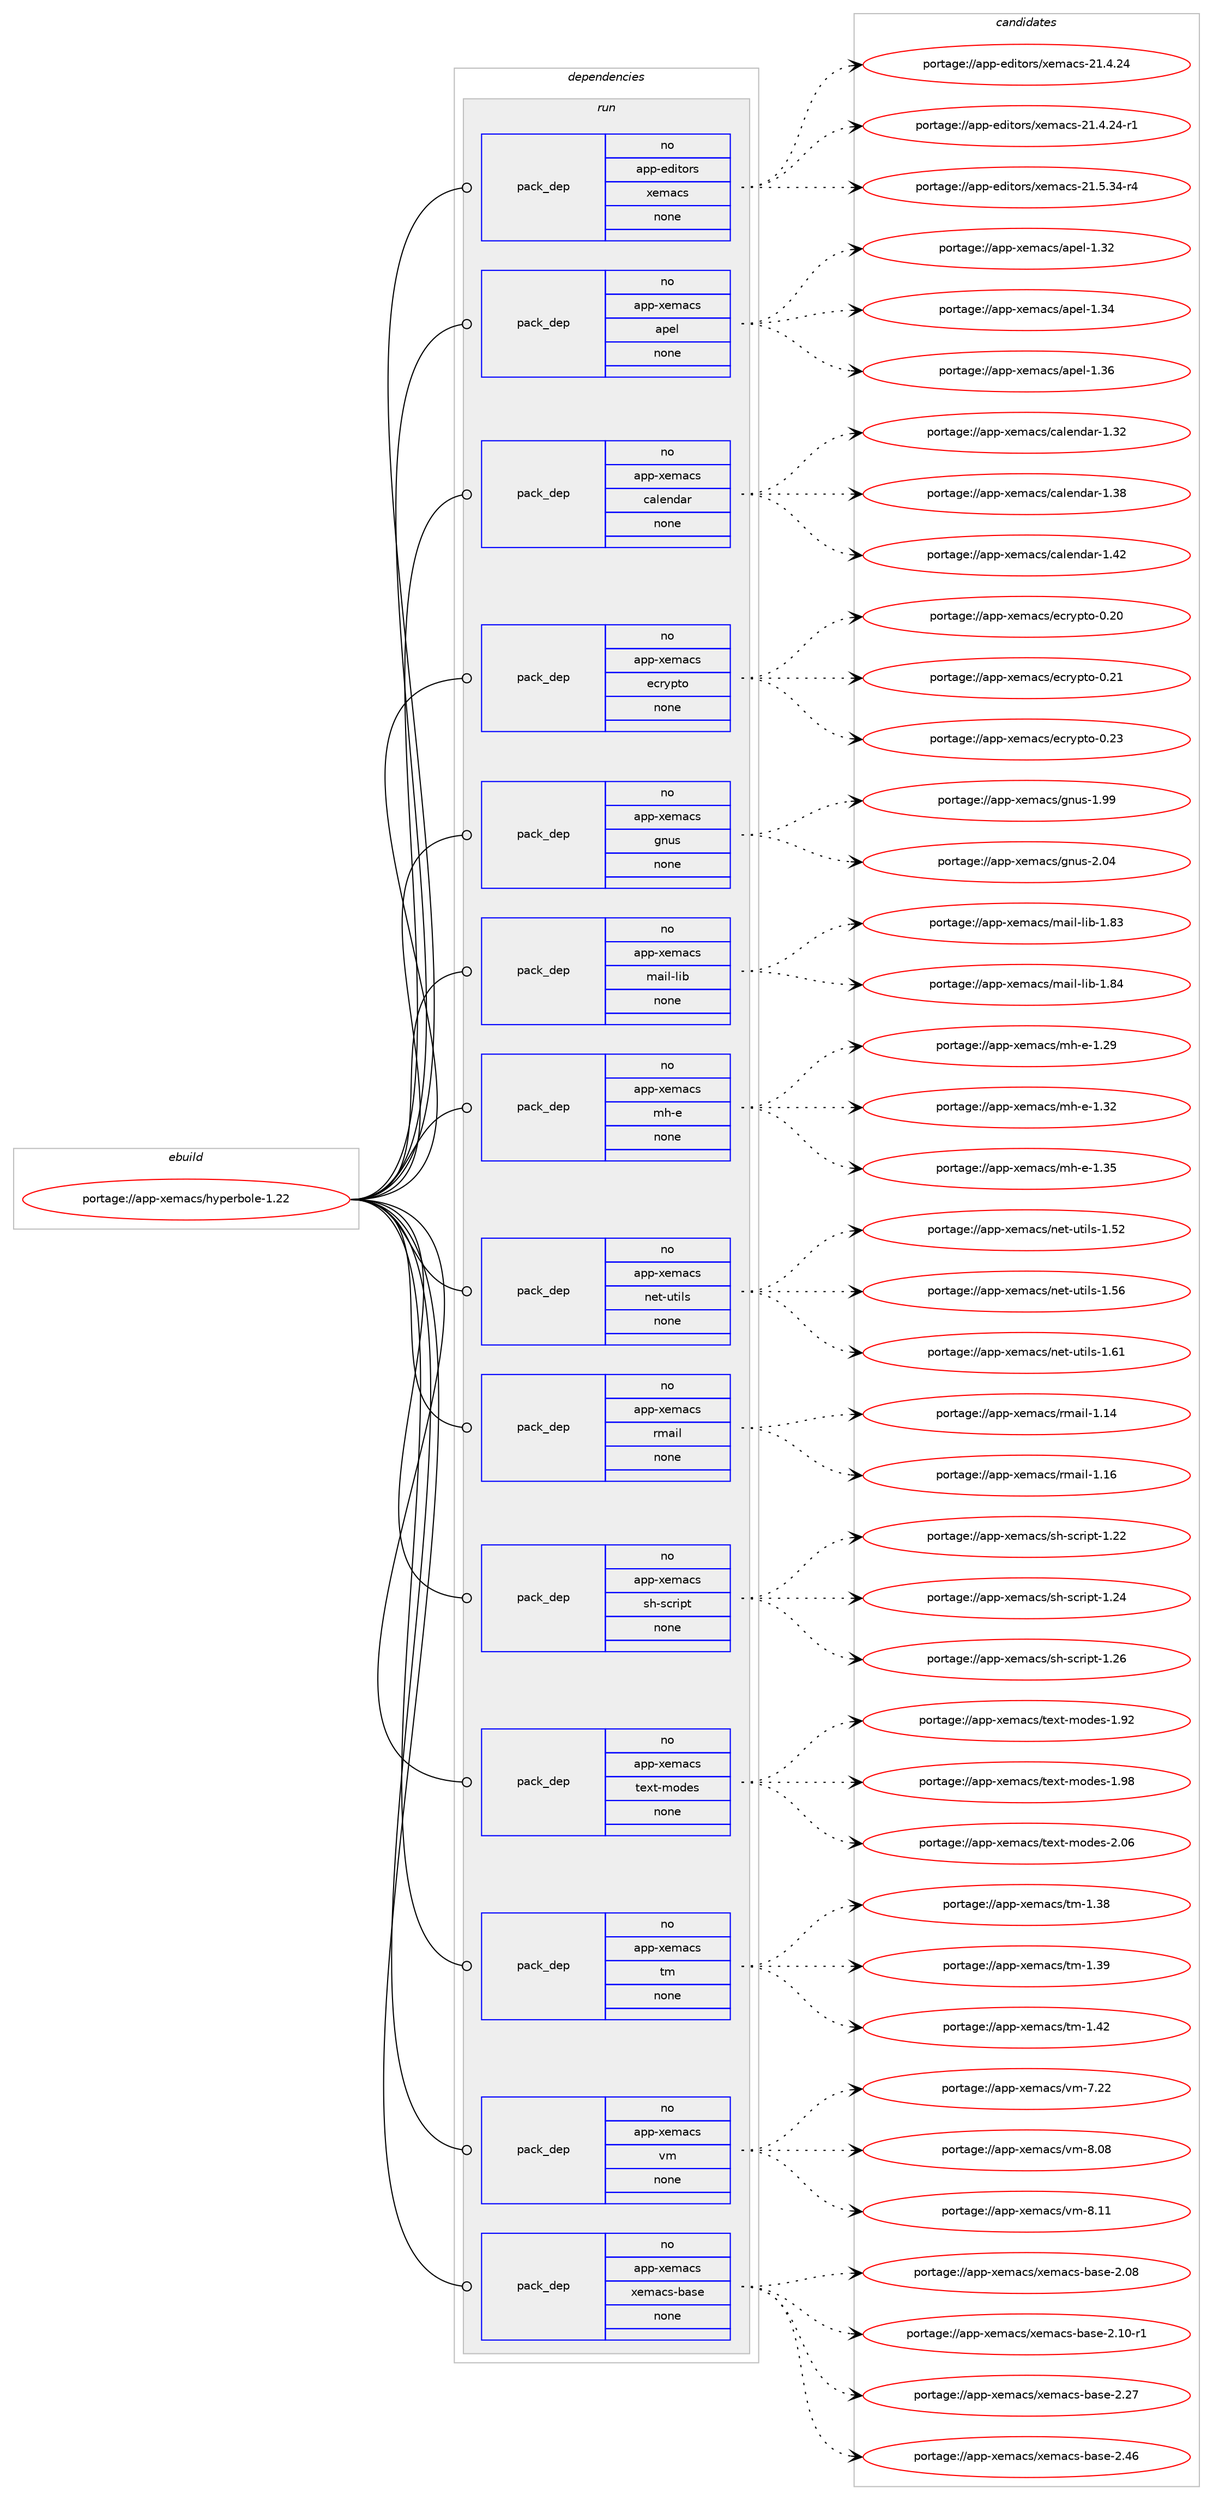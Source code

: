 digraph prolog {

# *************
# Graph options
# *************

newrank=true;
concentrate=true;
compound=true;
graph [rankdir=LR,fontname=Helvetica,fontsize=10,ranksep=1.5];#, ranksep=2.5, nodesep=0.2];
edge  [arrowhead=vee];
node  [fontname=Helvetica,fontsize=10];

# **********
# The ebuild
# **********

subgraph cluster_leftcol {
color=gray;
rank=same;
label=<<i>ebuild</i>>;
id [label="portage://app-xemacs/hyperbole-1.22", color=red, width=4, href="../app-xemacs/hyperbole-1.22.svg"];
}

# ****************
# The dependencies
# ****************

subgraph cluster_midcol {
color=gray;
label=<<i>dependencies</i>>;
subgraph cluster_compile {
fillcolor="#eeeeee";
style=filled;
label=<<i>compile</i>>;
}
subgraph cluster_compileandrun {
fillcolor="#eeeeee";
style=filled;
label=<<i>compile and run</i>>;
}
subgraph cluster_run {
fillcolor="#eeeeee";
style=filled;
label=<<i>run</i>>;
subgraph pack37850 {
dependency50693 [label=<<TABLE BORDER="0" CELLBORDER="1" CELLSPACING="0" CELLPADDING="4" WIDTH="220"><TR><TD ROWSPAN="6" CELLPADDING="30">pack_dep</TD></TR><TR><TD WIDTH="110">no</TD></TR><TR><TD>app-editors</TD></TR><TR><TD>xemacs</TD></TR><TR><TD>none</TD></TR><TR><TD></TD></TR></TABLE>>, shape=none, color=blue];
}
id:e -> dependency50693:w [weight=20,style="solid",arrowhead="odot"];
subgraph pack37851 {
dependency50694 [label=<<TABLE BORDER="0" CELLBORDER="1" CELLSPACING="0" CELLPADDING="4" WIDTH="220"><TR><TD ROWSPAN="6" CELLPADDING="30">pack_dep</TD></TR><TR><TD WIDTH="110">no</TD></TR><TR><TD>app-xemacs</TD></TR><TR><TD>apel</TD></TR><TR><TD>none</TD></TR><TR><TD></TD></TR></TABLE>>, shape=none, color=blue];
}
id:e -> dependency50694:w [weight=20,style="solid",arrowhead="odot"];
subgraph pack37852 {
dependency50695 [label=<<TABLE BORDER="0" CELLBORDER="1" CELLSPACING="0" CELLPADDING="4" WIDTH="220"><TR><TD ROWSPAN="6" CELLPADDING="30">pack_dep</TD></TR><TR><TD WIDTH="110">no</TD></TR><TR><TD>app-xemacs</TD></TR><TR><TD>calendar</TD></TR><TR><TD>none</TD></TR><TR><TD></TD></TR></TABLE>>, shape=none, color=blue];
}
id:e -> dependency50695:w [weight=20,style="solid",arrowhead="odot"];
subgraph pack37853 {
dependency50696 [label=<<TABLE BORDER="0" CELLBORDER="1" CELLSPACING="0" CELLPADDING="4" WIDTH="220"><TR><TD ROWSPAN="6" CELLPADDING="30">pack_dep</TD></TR><TR><TD WIDTH="110">no</TD></TR><TR><TD>app-xemacs</TD></TR><TR><TD>ecrypto</TD></TR><TR><TD>none</TD></TR><TR><TD></TD></TR></TABLE>>, shape=none, color=blue];
}
id:e -> dependency50696:w [weight=20,style="solid",arrowhead="odot"];
subgraph pack37854 {
dependency50697 [label=<<TABLE BORDER="0" CELLBORDER="1" CELLSPACING="0" CELLPADDING="4" WIDTH="220"><TR><TD ROWSPAN="6" CELLPADDING="30">pack_dep</TD></TR><TR><TD WIDTH="110">no</TD></TR><TR><TD>app-xemacs</TD></TR><TR><TD>gnus</TD></TR><TR><TD>none</TD></TR><TR><TD></TD></TR></TABLE>>, shape=none, color=blue];
}
id:e -> dependency50697:w [weight=20,style="solid",arrowhead="odot"];
subgraph pack37855 {
dependency50698 [label=<<TABLE BORDER="0" CELLBORDER="1" CELLSPACING="0" CELLPADDING="4" WIDTH="220"><TR><TD ROWSPAN="6" CELLPADDING="30">pack_dep</TD></TR><TR><TD WIDTH="110">no</TD></TR><TR><TD>app-xemacs</TD></TR><TR><TD>mail-lib</TD></TR><TR><TD>none</TD></TR><TR><TD></TD></TR></TABLE>>, shape=none, color=blue];
}
id:e -> dependency50698:w [weight=20,style="solid",arrowhead="odot"];
subgraph pack37856 {
dependency50699 [label=<<TABLE BORDER="0" CELLBORDER="1" CELLSPACING="0" CELLPADDING="4" WIDTH="220"><TR><TD ROWSPAN="6" CELLPADDING="30">pack_dep</TD></TR><TR><TD WIDTH="110">no</TD></TR><TR><TD>app-xemacs</TD></TR><TR><TD>mh-e</TD></TR><TR><TD>none</TD></TR><TR><TD></TD></TR></TABLE>>, shape=none, color=blue];
}
id:e -> dependency50699:w [weight=20,style="solid",arrowhead="odot"];
subgraph pack37857 {
dependency50700 [label=<<TABLE BORDER="0" CELLBORDER="1" CELLSPACING="0" CELLPADDING="4" WIDTH="220"><TR><TD ROWSPAN="6" CELLPADDING="30">pack_dep</TD></TR><TR><TD WIDTH="110">no</TD></TR><TR><TD>app-xemacs</TD></TR><TR><TD>net-utils</TD></TR><TR><TD>none</TD></TR><TR><TD></TD></TR></TABLE>>, shape=none, color=blue];
}
id:e -> dependency50700:w [weight=20,style="solid",arrowhead="odot"];
subgraph pack37858 {
dependency50701 [label=<<TABLE BORDER="0" CELLBORDER="1" CELLSPACING="0" CELLPADDING="4" WIDTH="220"><TR><TD ROWSPAN="6" CELLPADDING="30">pack_dep</TD></TR><TR><TD WIDTH="110">no</TD></TR><TR><TD>app-xemacs</TD></TR><TR><TD>rmail</TD></TR><TR><TD>none</TD></TR><TR><TD></TD></TR></TABLE>>, shape=none, color=blue];
}
id:e -> dependency50701:w [weight=20,style="solid",arrowhead="odot"];
subgraph pack37859 {
dependency50702 [label=<<TABLE BORDER="0" CELLBORDER="1" CELLSPACING="0" CELLPADDING="4" WIDTH="220"><TR><TD ROWSPAN="6" CELLPADDING="30">pack_dep</TD></TR><TR><TD WIDTH="110">no</TD></TR><TR><TD>app-xemacs</TD></TR><TR><TD>sh-script</TD></TR><TR><TD>none</TD></TR><TR><TD></TD></TR></TABLE>>, shape=none, color=blue];
}
id:e -> dependency50702:w [weight=20,style="solid",arrowhead="odot"];
subgraph pack37860 {
dependency50703 [label=<<TABLE BORDER="0" CELLBORDER="1" CELLSPACING="0" CELLPADDING="4" WIDTH="220"><TR><TD ROWSPAN="6" CELLPADDING="30">pack_dep</TD></TR><TR><TD WIDTH="110">no</TD></TR><TR><TD>app-xemacs</TD></TR><TR><TD>text-modes</TD></TR><TR><TD>none</TD></TR><TR><TD></TD></TR></TABLE>>, shape=none, color=blue];
}
id:e -> dependency50703:w [weight=20,style="solid",arrowhead="odot"];
subgraph pack37861 {
dependency50704 [label=<<TABLE BORDER="0" CELLBORDER="1" CELLSPACING="0" CELLPADDING="4" WIDTH="220"><TR><TD ROWSPAN="6" CELLPADDING="30">pack_dep</TD></TR><TR><TD WIDTH="110">no</TD></TR><TR><TD>app-xemacs</TD></TR><TR><TD>tm</TD></TR><TR><TD>none</TD></TR><TR><TD></TD></TR></TABLE>>, shape=none, color=blue];
}
id:e -> dependency50704:w [weight=20,style="solid",arrowhead="odot"];
subgraph pack37862 {
dependency50705 [label=<<TABLE BORDER="0" CELLBORDER="1" CELLSPACING="0" CELLPADDING="4" WIDTH="220"><TR><TD ROWSPAN="6" CELLPADDING="30">pack_dep</TD></TR><TR><TD WIDTH="110">no</TD></TR><TR><TD>app-xemacs</TD></TR><TR><TD>vm</TD></TR><TR><TD>none</TD></TR><TR><TD></TD></TR></TABLE>>, shape=none, color=blue];
}
id:e -> dependency50705:w [weight=20,style="solid",arrowhead="odot"];
subgraph pack37863 {
dependency50706 [label=<<TABLE BORDER="0" CELLBORDER="1" CELLSPACING="0" CELLPADDING="4" WIDTH="220"><TR><TD ROWSPAN="6" CELLPADDING="30">pack_dep</TD></TR><TR><TD WIDTH="110">no</TD></TR><TR><TD>app-xemacs</TD></TR><TR><TD>xemacs-base</TD></TR><TR><TD>none</TD></TR><TR><TD></TD></TR></TABLE>>, shape=none, color=blue];
}
id:e -> dependency50706:w [weight=20,style="solid",arrowhead="odot"];
}
}

# **************
# The candidates
# **************

subgraph cluster_choices {
rank=same;
color=gray;
label=<<i>candidates</i>>;

subgraph choice37850 {
color=black;
nodesep=1;
choiceportage97112112451011001051161111141154712010110997991154550494652465052 [label="portage://app-editors/xemacs-21.4.24", color=red, width=4,href="../app-editors/xemacs-21.4.24.svg"];
choiceportage971121124510110010511611111411547120101109979911545504946524650524511449 [label="portage://app-editors/xemacs-21.4.24-r1", color=red, width=4,href="../app-editors/xemacs-21.4.24-r1.svg"];
choiceportage971121124510110010511611111411547120101109979911545504946534651524511452 [label="portage://app-editors/xemacs-21.5.34-r4", color=red, width=4,href="../app-editors/xemacs-21.5.34-r4.svg"];
dependency50693:e -> choiceportage97112112451011001051161111141154712010110997991154550494652465052:w [style=dotted,weight="100"];
dependency50693:e -> choiceportage971121124510110010511611111411547120101109979911545504946524650524511449:w [style=dotted,weight="100"];
dependency50693:e -> choiceportage971121124510110010511611111411547120101109979911545504946534651524511452:w [style=dotted,weight="100"];
}
subgraph choice37851 {
color=black;
nodesep=1;
choiceportage9711211245120101109979911547971121011084549465150 [label="portage://app-xemacs/apel-1.32", color=red, width=4,href="../app-xemacs/apel-1.32.svg"];
choiceportage9711211245120101109979911547971121011084549465152 [label="portage://app-xemacs/apel-1.34", color=red, width=4,href="../app-xemacs/apel-1.34.svg"];
choiceportage9711211245120101109979911547971121011084549465154 [label="portage://app-xemacs/apel-1.36", color=red, width=4,href="../app-xemacs/apel-1.36.svg"];
dependency50694:e -> choiceportage9711211245120101109979911547971121011084549465150:w [style=dotted,weight="100"];
dependency50694:e -> choiceportage9711211245120101109979911547971121011084549465152:w [style=dotted,weight="100"];
dependency50694:e -> choiceportage9711211245120101109979911547971121011084549465154:w [style=dotted,weight="100"];
}
subgraph choice37852 {
color=black;
nodesep=1;
choiceportage97112112451201011099799115479997108101110100971144549465150 [label="portage://app-xemacs/calendar-1.32", color=red, width=4,href="../app-xemacs/calendar-1.32.svg"];
choiceportage97112112451201011099799115479997108101110100971144549465156 [label="portage://app-xemacs/calendar-1.38", color=red, width=4,href="../app-xemacs/calendar-1.38.svg"];
choiceportage97112112451201011099799115479997108101110100971144549465250 [label="portage://app-xemacs/calendar-1.42", color=red, width=4,href="../app-xemacs/calendar-1.42.svg"];
dependency50695:e -> choiceportage97112112451201011099799115479997108101110100971144549465150:w [style=dotted,weight="100"];
dependency50695:e -> choiceportage97112112451201011099799115479997108101110100971144549465156:w [style=dotted,weight="100"];
dependency50695:e -> choiceportage97112112451201011099799115479997108101110100971144549465250:w [style=dotted,weight="100"];
}
subgraph choice37853 {
color=black;
nodesep=1;
choiceportage9711211245120101109979911547101991141211121161114548465048 [label="portage://app-xemacs/ecrypto-0.20", color=red, width=4,href="../app-xemacs/ecrypto-0.20.svg"];
choiceportage9711211245120101109979911547101991141211121161114548465049 [label="portage://app-xemacs/ecrypto-0.21", color=red, width=4,href="../app-xemacs/ecrypto-0.21.svg"];
choiceportage9711211245120101109979911547101991141211121161114548465051 [label="portage://app-xemacs/ecrypto-0.23", color=red, width=4,href="../app-xemacs/ecrypto-0.23.svg"];
dependency50696:e -> choiceportage9711211245120101109979911547101991141211121161114548465048:w [style=dotted,weight="100"];
dependency50696:e -> choiceportage9711211245120101109979911547101991141211121161114548465049:w [style=dotted,weight="100"];
dependency50696:e -> choiceportage9711211245120101109979911547101991141211121161114548465051:w [style=dotted,weight="100"];
}
subgraph choice37854 {
color=black;
nodesep=1;
choiceportage97112112451201011099799115471031101171154549465757 [label="portage://app-xemacs/gnus-1.99", color=red, width=4,href="../app-xemacs/gnus-1.99.svg"];
choiceportage97112112451201011099799115471031101171154550464852 [label="portage://app-xemacs/gnus-2.04", color=red, width=4,href="../app-xemacs/gnus-2.04.svg"];
dependency50697:e -> choiceportage97112112451201011099799115471031101171154549465757:w [style=dotted,weight="100"];
dependency50697:e -> choiceportage97112112451201011099799115471031101171154550464852:w [style=dotted,weight="100"];
}
subgraph choice37855 {
color=black;
nodesep=1;
choiceportage97112112451201011099799115471099710510845108105984549465651 [label="portage://app-xemacs/mail-lib-1.83", color=red, width=4,href="../app-xemacs/mail-lib-1.83.svg"];
choiceportage97112112451201011099799115471099710510845108105984549465652 [label="portage://app-xemacs/mail-lib-1.84", color=red, width=4,href="../app-xemacs/mail-lib-1.84.svg"];
dependency50698:e -> choiceportage97112112451201011099799115471099710510845108105984549465651:w [style=dotted,weight="100"];
dependency50698:e -> choiceportage97112112451201011099799115471099710510845108105984549465652:w [style=dotted,weight="100"];
}
subgraph choice37856 {
color=black;
nodesep=1;
choiceportage9711211245120101109979911547109104451014549465057 [label="portage://app-xemacs/mh-e-1.29", color=red, width=4,href="../app-xemacs/mh-e-1.29.svg"];
choiceportage9711211245120101109979911547109104451014549465150 [label="portage://app-xemacs/mh-e-1.32", color=red, width=4,href="../app-xemacs/mh-e-1.32.svg"];
choiceportage9711211245120101109979911547109104451014549465153 [label="portage://app-xemacs/mh-e-1.35", color=red, width=4,href="../app-xemacs/mh-e-1.35.svg"];
dependency50699:e -> choiceportage9711211245120101109979911547109104451014549465057:w [style=dotted,weight="100"];
dependency50699:e -> choiceportage9711211245120101109979911547109104451014549465150:w [style=dotted,weight="100"];
dependency50699:e -> choiceportage9711211245120101109979911547109104451014549465153:w [style=dotted,weight="100"];
}
subgraph choice37857 {
color=black;
nodesep=1;
choiceportage9711211245120101109979911547110101116451171161051081154549465350 [label="portage://app-xemacs/net-utils-1.52", color=red, width=4,href="../app-xemacs/net-utils-1.52.svg"];
choiceportage9711211245120101109979911547110101116451171161051081154549465354 [label="portage://app-xemacs/net-utils-1.56", color=red, width=4,href="../app-xemacs/net-utils-1.56.svg"];
choiceportage9711211245120101109979911547110101116451171161051081154549465449 [label="portage://app-xemacs/net-utils-1.61", color=red, width=4,href="../app-xemacs/net-utils-1.61.svg"];
dependency50700:e -> choiceportage9711211245120101109979911547110101116451171161051081154549465350:w [style=dotted,weight="100"];
dependency50700:e -> choiceportage9711211245120101109979911547110101116451171161051081154549465354:w [style=dotted,weight="100"];
dependency50700:e -> choiceportage9711211245120101109979911547110101116451171161051081154549465449:w [style=dotted,weight="100"];
}
subgraph choice37858 {
color=black;
nodesep=1;
choiceportage9711211245120101109979911547114109971051084549464952 [label="portage://app-xemacs/rmail-1.14", color=red, width=4,href="../app-xemacs/rmail-1.14.svg"];
choiceportage9711211245120101109979911547114109971051084549464954 [label="portage://app-xemacs/rmail-1.16", color=red, width=4,href="../app-xemacs/rmail-1.16.svg"];
dependency50701:e -> choiceportage9711211245120101109979911547114109971051084549464952:w [style=dotted,weight="100"];
dependency50701:e -> choiceportage9711211245120101109979911547114109971051084549464954:w [style=dotted,weight="100"];
}
subgraph choice37859 {
color=black;
nodesep=1;
choiceportage971121124512010110997991154711510445115991141051121164549465050 [label="portage://app-xemacs/sh-script-1.22", color=red, width=4,href="../app-xemacs/sh-script-1.22.svg"];
choiceportage971121124512010110997991154711510445115991141051121164549465052 [label="portage://app-xemacs/sh-script-1.24", color=red, width=4,href="../app-xemacs/sh-script-1.24.svg"];
choiceportage971121124512010110997991154711510445115991141051121164549465054 [label="portage://app-xemacs/sh-script-1.26", color=red, width=4,href="../app-xemacs/sh-script-1.26.svg"];
dependency50702:e -> choiceportage971121124512010110997991154711510445115991141051121164549465050:w [style=dotted,weight="100"];
dependency50702:e -> choiceportage971121124512010110997991154711510445115991141051121164549465052:w [style=dotted,weight="100"];
dependency50702:e -> choiceportage971121124512010110997991154711510445115991141051121164549465054:w [style=dotted,weight="100"];
}
subgraph choice37860 {
color=black;
nodesep=1;
choiceportage9711211245120101109979911547116101120116451091111001011154549465750 [label="portage://app-xemacs/text-modes-1.92", color=red, width=4,href="../app-xemacs/text-modes-1.92.svg"];
choiceportage9711211245120101109979911547116101120116451091111001011154549465756 [label="portage://app-xemacs/text-modes-1.98", color=red, width=4,href="../app-xemacs/text-modes-1.98.svg"];
choiceportage9711211245120101109979911547116101120116451091111001011154550464854 [label="portage://app-xemacs/text-modes-2.06", color=red, width=4,href="../app-xemacs/text-modes-2.06.svg"];
dependency50703:e -> choiceportage9711211245120101109979911547116101120116451091111001011154549465750:w [style=dotted,weight="100"];
dependency50703:e -> choiceportage9711211245120101109979911547116101120116451091111001011154549465756:w [style=dotted,weight="100"];
dependency50703:e -> choiceportage9711211245120101109979911547116101120116451091111001011154550464854:w [style=dotted,weight="100"];
}
subgraph choice37861 {
color=black;
nodesep=1;
choiceportage97112112451201011099799115471161094549465156 [label="portage://app-xemacs/tm-1.38", color=red, width=4,href="../app-xemacs/tm-1.38.svg"];
choiceportage97112112451201011099799115471161094549465157 [label="portage://app-xemacs/tm-1.39", color=red, width=4,href="../app-xemacs/tm-1.39.svg"];
choiceportage97112112451201011099799115471161094549465250 [label="portage://app-xemacs/tm-1.42", color=red, width=4,href="../app-xemacs/tm-1.42.svg"];
dependency50704:e -> choiceportage97112112451201011099799115471161094549465156:w [style=dotted,weight="100"];
dependency50704:e -> choiceportage97112112451201011099799115471161094549465157:w [style=dotted,weight="100"];
dependency50704:e -> choiceportage97112112451201011099799115471161094549465250:w [style=dotted,weight="100"];
}
subgraph choice37862 {
color=black;
nodesep=1;
choiceportage97112112451201011099799115471181094555465050 [label="portage://app-xemacs/vm-7.22", color=red, width=4,href="../app-xemacs/vm-7.22.svg"];
choiceportage97112112451201011099799115471181094556464856 [label="portage://app-xemacs/vm-8.08", color=red, width=4,href="../app-xemacs/vm-8.08.svg"];
choiceportage97112112451201011099799115471181094556464949 [label="portage://app-xemacs/vm-8.11", color=red, width=4,href="../app-xemacs/vm-8.11.svg"];
dependency50705:e -> choiceportage97112112451201011099799115471181094555465050:w [style=dotted,weight="100"];
dependency50705:e -> choiceportage97112112451201011099799115471181094556464856:w [style=dotted,weight="100"];
dependency50705:e -> choiceportage97112112451201011099799115471181094556464949:w [style=dotted,weight="100"];
}
subgraph choice37863 {
color=black;
nodesep=1;
choiceportage971121124512010110997991154712010110997991154598971151014550464856 [label="portage://app-xemacs/xemacs-base-2.08", color=red, width=4,href="../app-xemacs/xemacs-base-2.08.svg"];
choiceportage9711211245120101109979911547120101109979911545989711510145504649484511449 [label="portage://app-xemacs/xemacs-base-2.10-r1", color=red, width=4,href="../app-xemacs/xemacs-base-2.10-r1.svg"];
choiceportage971121124512010110997991154712010110997991154598971151014550465055 [label="portage://app-xemacs/xemacs-base-2.27", color=red, width=4,href="../app-xemacs/xemacs-base-2.27.svg"];
choiceportage971121124512010110997991154712010110997991154598971151014550465254 [label="portage://app-xemacs/xemacs-base-2.46", color=red, width=4,href="../app-xemacs/xemacs-base-2.46.svg"];
dependency50706:e -> choiceportage971121124512010110997991154712010110997991154598971151014550464856:w [style=dotted,weight="100"];
dependency50706:e -> choiceportage9711211245120101109979911547120101109979911545989711510145504649484511449:w [style=dotted,weight="100"];
dependency50706:e -> choiceportage971121124512010110997991154712010110997991154598971151014550465055:w [style=dotted,weight="100"];
dependency50706:e -> choiceportage971121124512010110997991154712010110997991154598971151014550465254:w [style=dotted,weight="100"];
}
}

}
